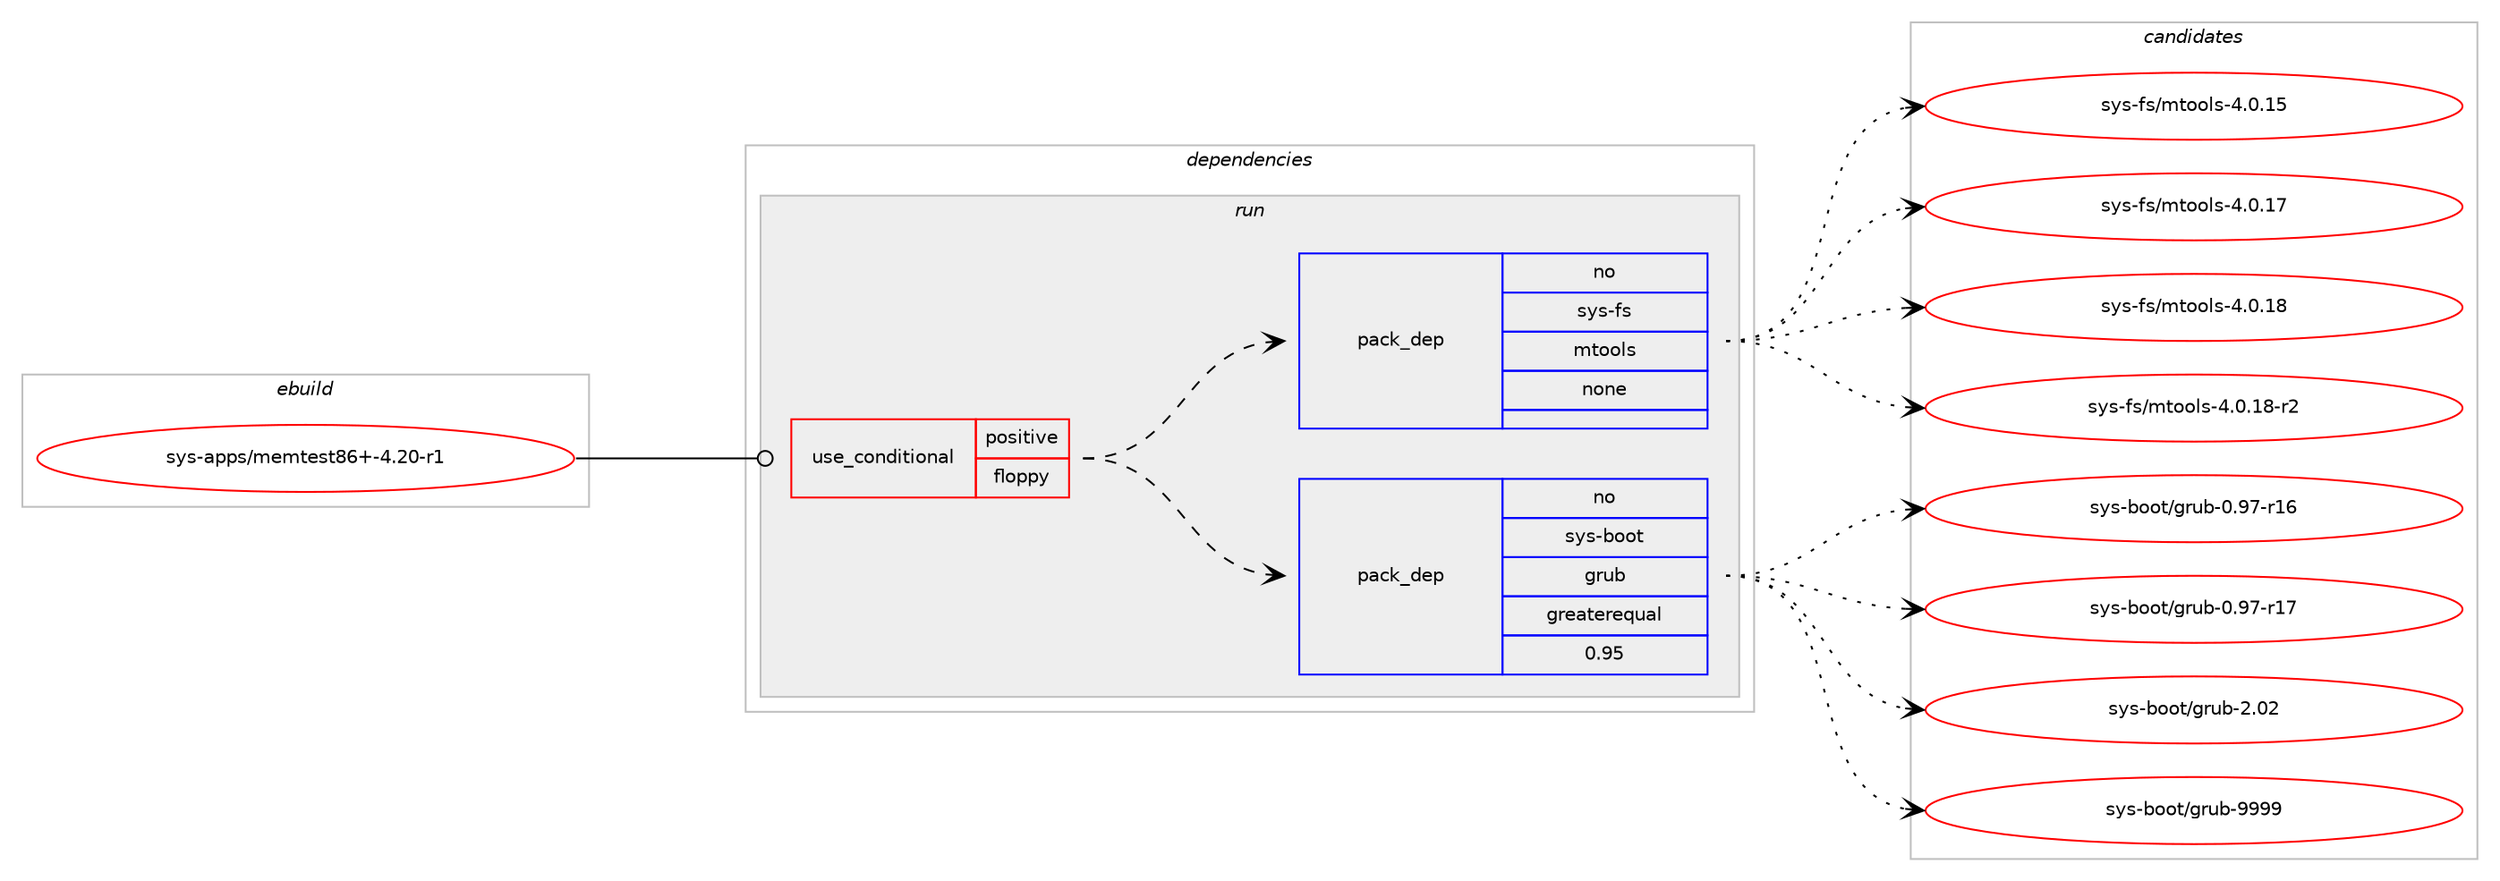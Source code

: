 digraph prolog {

# *************
# Graph options
# *************

newrank=true;
concentrate=true;
compound=true;
graph [rankdir=LR,fontname=Helvetica,fontsize=10,ranksep=1.5];#, ranksep=2.5, nodesep=0.2];
edge  [arrowhead=vee];
node  [fontname=Helvetica,fontsize=10];

# **********
# The ebuild
# **********

subgraph cluster_leftcol {
color=gray;
rank=same;
label=<<i>ebuild</i>>;
id [label="sys-apps/memtest86+-4.20-r1", color=red, width=4, href="../sys-apps/memtest86+-4.20-r1.svg"];
}

# ****************
# The dependencies
# ****************

subgraph cluster_midcol {
color=gray;
label=<<i>dependencies</i>>;
subgraph cluster_compile {
fillcolor="#eeeeee";
style=filled;
label=<<i>compile</i>>;
}
subgraph cluster_compileandrun {
fillcolor="#eeeeee";
style=filled;
label=<<i>compile and run</i>>;
}
subgraph cluster_run {
fillcolor="#eeeeee";
style=filled;
label=<<i>run</i>>;
subgraph cond113275 {
dependency470492 [label=<<TABLE BORDER="0" CELLBORDER="1" CELLSPACING="0" CELLPADDING="4"><TR><TD ROWSPAN="3" CELLPADDING="10">use_conditional</TD></TR><TR><TD>positive</TD></TR><TR><TD>floppy</TD></TR></TABLE>>, shape=none, color=red];
subgraph pack349102 {
dependency470493 [label=<<TABLE BORDER="0" CELLBORDER="1" CELLSPACING="0" CELLPADDING="4" WIDTH="220"><TR><TD ROWSPAN="6" CELLPADDING="30">pack_dep</TD></TR><TR><TD WIDTH="110">no</TD></TR><TR><TD>sys-boot</TD></TR><TR><TD>grub</TD></TR><TR><TD>greaterequal</TD></TR><TR><TD>0.95</TD></TR></TABLE>>, shape=none, color=blue];
}
dependency470492:e -> dependency470493:w [weight=20,style="dashed",arrowhead="vee"];
subgraph pack349103 {
dependency470494 [label=<<TABLE BORDER="0" CELLBORDER="1" CELLSPACING="0" CELLPADDING="4" WIDTH="220"><TR><TD ROWSPAN="6" CELLPADDING="30">pack_dep</TD></TR><TR><TD WIDTH="110">no</TD></TR><TR><TD>sys-fs</TD></TR><TR><TD>mtools</TD></TR><TR><TD>none</TD></TR><TR><TD></TD></TR></TABLE>>, shape=none, color=blue];
}
dependency470492:e -> dependency470494:w [weight=20,style="dashed",arrowhead="vee"];
}
id:e -> dependency470492:w [weight=20,style="solid",arrowhead="odot"];
}
}

# **************
# The candidates
# **************

subgraph cluster_choices {
rank=same;
color=gray;
label=<<i>candidates</i>>;

subgraph choice349102 {
color=black;
nodesep=1;
choice115121115459811111111647103114117984548465755451144954 [label="sys-boot/grub-0.97-r16", color=red, width=4,href="../sys-boot/grub-0.97-r16.svg"];
choice115121115459811111111647103114117984548465755451144955 [label="sys-boot/grub-0.97-r17", color=red, width=4,href="../sys-boot/grub-0.97-r17.svg"];
choice115121115459811111111647103114117984550464850 [label="sys-boot/grub-2.02", color=red, width=4,href="../sys-boot/grub-2.02.svg"];
choice115121115459811111111647103114117984557575757 [label="sys-boot/grub-9999", color=red, width=4,href="../sys-boot/grub-9999.svg"];
dependency470493:e -> choice115121115459811111111647103114117984548465755451144954:w [style=dotted,weight="100"];
dependency470493:e -> choice115121115459811111111647103114117984548465755451144955:w [style=dotted,weight="100"];
dependency470493:e -> choice115121115459811111111647103114117984550464850:w [style=dotted,weight="100"];
dependency470493:e -> choice115121115459811111111647103114117984557575757:w [style=dotted,weight="100"];
}
subgraph choice349103 {
color=black;
nodesep=1;
choice115121115451021154710911611111110811545524648464953 [label="sys-fs/mtools-4.0.15", color=red, width=4,href="../sys-fs/mtools-4.0.15.svg"];
choice115121115451021154710911611111110811545524648464955 [label="sys-fs/mtools-4.0.17", color=red, width=4,href="../sys-fs/mtools-4.0.17.svg"];
choice115121115451021154710911611111110811545524648464956 [label="sys-fs/mtools-4.0.18", color=red, width=4,href="../sys-fs/mtools-4.0.18.svg"];
choice1151211154510211547109116111111108115455246484649564511450 [label="sys-fs/mtools-4.0.18-r2", color=red, width=4,href="../sys-fs/mtools-4.0.18-r2.svg"];
dependency470494:e -> choice115121115451021154710911611111110811545524648464953:w [style=dotted,weight="100"];
dependency470494:e -> choice115121115451021154710911611111110811545524648464955:w [style=dotted,weight="100"];
dependency470494:e -> choice115121115451021154710911611111110811545524648464956:w [style=dotted,weight="100"];
dependency470494:e -> choice1151211154510211547109116111111108115455246484649564511450:w [style=dotted,weight="100"];
}
}

}
